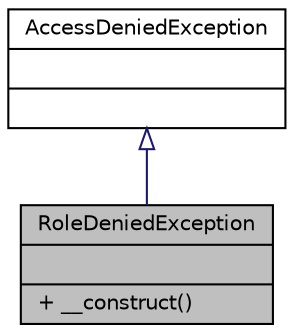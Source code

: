 digraph "RoleDeniedException"
{
 // LATEX_PDF_SIZE
  bgcolor="transparent";
  edge [fontname="Helvetica",fontsize="10",labelfontname="Helvetica",labelfontsize="10"];
  node [fontname="Helvetica",fontsize="10",shape=record];
  Node1 [label="{RoleDeniedException\n||+ __construct()\l}",height=0.2,width=0.4,color="black", fillcolor="grey75", style="filled", fontcolor="black",tooltip="Excepciones para los roles de acceso denegados."];
  Node2 -> Node1 [dir="back",color="midnightblue",fontsize="10",style="solid",arrowtail="onormal",fontname="Helvetica"];
  Node2 [label="{AccessDeniedException\n||}",height=0.2,width=0.4,color="black",URL="$d4/d45/classApp_1_1Roles_1_1Exceptions_1_1AccessDeniedException.html",tooltip="Excepciones para accesos denegados."];
}
